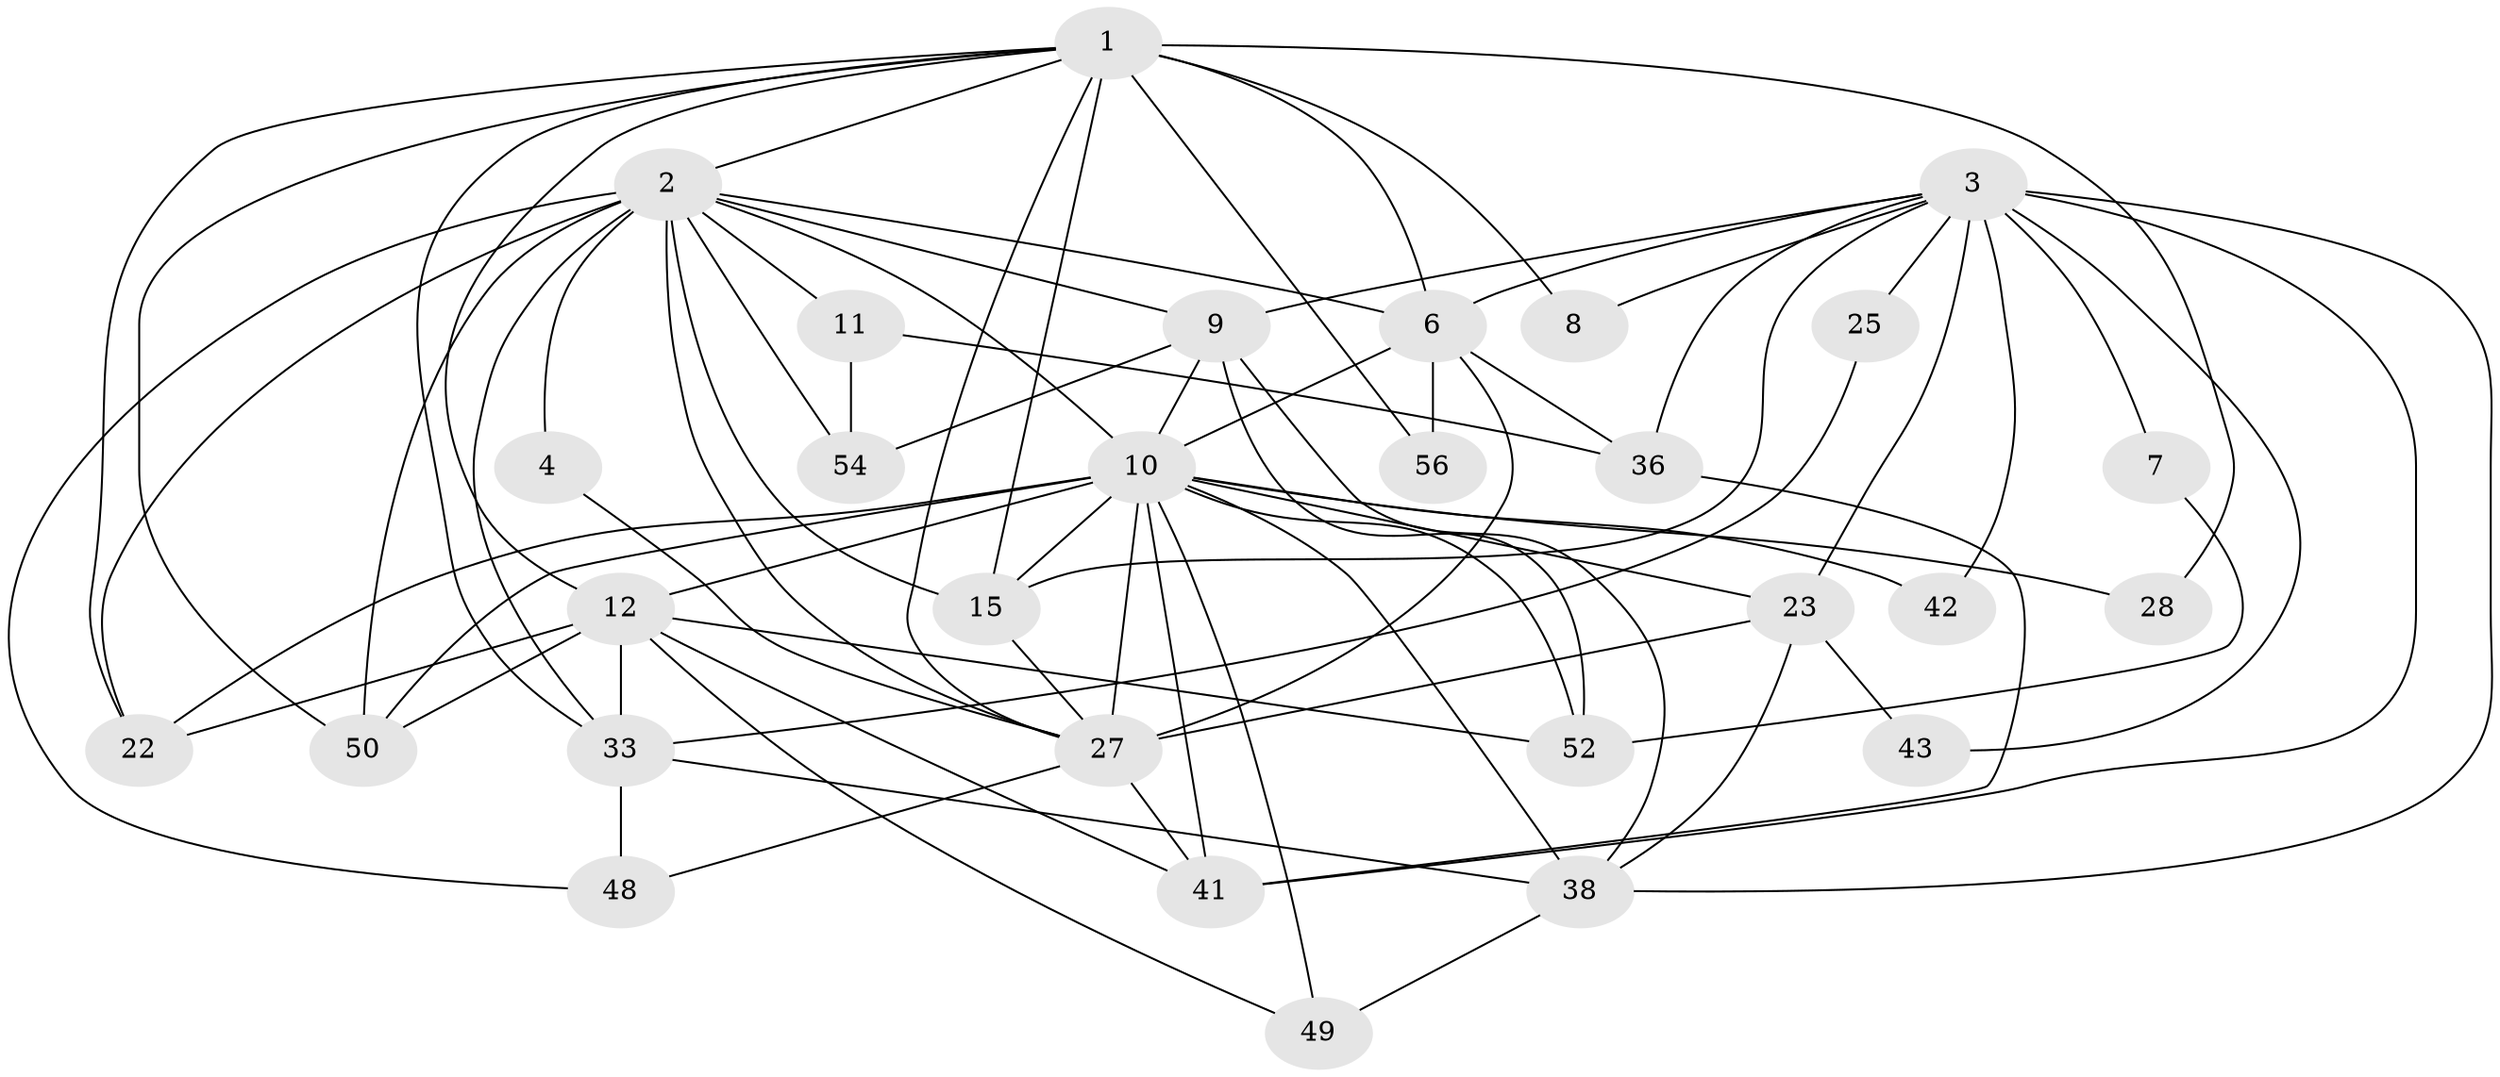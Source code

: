 // original degree distribution, {2: 0.1864406779661017, 4: 0.288135593220339, 5: 0.1864406779661017, 7: 0.05084745762711865, 3: 0.2033898305084746, 8: 0.03389830508474576, 6: 0.05084745762711865}
// Generated by graph-tools (version 1.1) at 2025/15/03/09/25 04:15:19]
// undirected, 29 vertices, 76 edges
graph export_dot {
graph [start="1"]
  node [color=gray90,style=filled];
  1 [super="+17+16"];
  2 [super="+14+20"];
  3 [super="+55+5+31"];
  4;
  6 [super="+57+35"];
  7;
  8;
  9 [super="+59"];
  10 [super="+34+19"];
  11;
  12 [super="+24+21"];
  15 [super="+30"];
  22;
  23 [super="+58+53"];
  25;
  27 [super="+51"];
  28;
  33 [super="+39"];
  36;
  38;
  41 [super="+45"];
  42;
  43;
  48;
  49;
  50;
  52;
  54;
  56;
  1 -- 33;
  1 -- 6;
  1 -- 8 [weight=2];
  1 -- 15 [weight=2];
  1 -- 50;
  1 -- 22;
  1 -- 56;
  1 -- 28;
  1 -- 2;
  1 -- 12;
  1 -- 27;
  2 -- 27;
  2 -- 54;
  2 -- 11 [weight=2];
  2 -- 15 [weight=2];
  2 -- 33;
  2 -- 4;
  2 -- 48;
  2 -- 50 [weight=2];
  2 -- 22;
  2 -- 6;
  2 -- 10;
  2 -- 9;
  3 -- 7;
  3 -- 43;
  3 -- 36;
  3 -- 38;
  3 -- 6;
  3 -- 8;
  3 -- 42;
  3 -- 15;
  3 -- 25;
  3 -- 9;
  3 -- 23;
  3 -- 41 [weight=2];
  4 -- 27;
  6 -- 27 [weight=2];
  6 -- 56;
  6 -- 36;
  6 -- 10;
  7 -- 52;
  9 -- 38;
  9 -- 52;
  9 -- 10;
  9 -- 54;
  10 -- 27;
  10 -- 49;
  10 -- 15;
  10 -- 38;
  10 -- 42;
  10 -- 50;
  10 -- 52;
  10 -- 22;
  10 -- 28;
  10 -- 12;
  10 -- 23;
  10 -- 41;
  11 -- 54;
  11 -- 36;
  12 -- 49;
  12 -- 50;
  12 -- 33;
  12 -- 41;
  12 -- 22;
  12 -- 52;
  15 -- 27;
  23 -- 43;
  23 -- 38;
  23 -- 27;
  25 -- 33;
  27 -- 48;
  27 -- 41;
  33 -- 38;
  33 -- 48;
  36 -- 41;
  38 -- 49;
}
